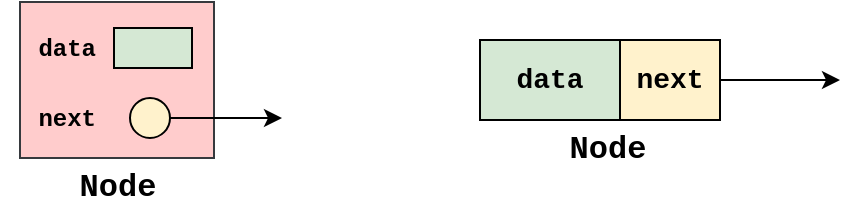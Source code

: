 <mxfile version="28.1.2">
  <diagram name="Página-1" id="jQoiph2c1nl-3ZJ2nl2n">
    <mxGraphModel dx="872" dy="537" grid="1" gridSize="10" guides="1" tooltips="1" connect="1" arrows="1" fold="1" page="1" pageScale="1" pageWidth="827" pageHeight="1169" math="0" shadow="0">
      <root>
        <mxCell id="0" />
        <mxCell id="1" parent="0" />
        <mxCell id="YgXC3Uh9Jd0HWionlt_S-6" value="" style="group" parent="1" vertex="1" connectable="0">
          <mxGeometry x="190" y="152" width="141" height="108" as="geometry" />
        </mxCell>
        <mxCell id="OkkiLNKMATkOTUkjnKhW-3" value="" style="rounded=0;whiteSpace=wrap;html=1;fillColor=#ffcccc;strokeColor=#36393D;" parent="YgXC3Uh9Jd0HWionlt_S-6" vertex="1">
          <mxGeometry x="10" width="97" height="78" as="geometry" />
        </mxCell>
        <mxCell id="_NtyxQ0_7e0Htwn68GD2-1" value="" style="rounded=0;whiteSpace=wrap;html=1;fillColor=#d5e8d4;strokeColor=#000000;" parent="YgXC3Uh9Jd0HWionlt_S-6" vertex="1">
          <mxGeometry x="57" y="13" width="39" height="20" as="geometry" />
        </mxCell>
        <mxCell id="_NtyxQ0_7e0Htwn68GD2-5" value="&lt;font size=&quot;1&quot; face=&quot;Courier New&quot;&gt;&lt;b style=&quot;font-size: 16px;&quot;&gt;Node&lt;/b&gt;&lt;/font&gt;" style="text;html=1;align=center;verticalAlign=middle;whiteSpace=wrap;rounded=0;" parent="YgXC3Uh9Jd0HWionlt_S-6" vertex="1">
          <mxGeometry x="28.5" y="78" width="60" height="30" as="geometry" />
        </mxCell>
        <mxCell id="_NtyxQ0_7e0Htwn68GD2-6" value="" style="endArrow=classic;html=1;rounded=0;exitX=1;exitY=0.5;exitDx=0;exitDy=0;" parent="YgXC3Uh9Jd0HWionlt_S-6" source="YgXC3Uh9Jd0HWionlt_S-1" edge="1">
          <mxGeometry width="50" height="50" relative="1" as="geometry">
            <mxPoint x="100" y="57.5" as="sourcePoint" />
            <mxPoint x="141" y="58" as="targetPoint" />
          </mxGeometry>
        </mxCell>
        <mxCell id="YgXC3Uh9Jd0HWionlt_S-1" value="" style="ellipse;whiteSpace=wrap;html=1;aspect=fixed;fillColor=#fff2cc;strokeColor=#000000;" parent="YgXC3Uh9Jd0HWionlt_S-6" vertex="1">
          <mxGeometry x="65" y="48" width="20" height="20" as="geometry" />
        </mxCell>
        <mxCell id="YgXC3Uh9Jd0HWionlt_S-2" value="&lt;font face=&quot;Courier New&quot;&gt;&lt;b style=&quot;&quot;&gt;data&lt;/b&gt;&lt;/font&gt;" style="text;html=1;align=right;verticalAlign=middle;whiteSpace=wrap;rounded=0;" parent="YgXC3Uh9Jd0HWionlt_S-6" vertex="1">
          <mxGeometry y="13" width="50" height="20" as="geometry" />
        </mxCell>
        <mxCell id="YgXC3Uh9Jd0HWionlt_S-3" value="&lt;font face=&quot;Courier New&quot;&gt;&lt;b style=&quot;&quot;&gt;next&lt;/b&gt;&lt;/font&gt;" style="text;html=1;align=right;verticalAlign=middle;whiteSpace=wrap;rounded=0;" parent="YgXC3Uh9Jd0HWionlt_S-6" vertex="1">
          <mxGeometry x="10" y="48" width="40" height="20" as="geometry" />
        </mxCell>
        <mxCell id="q2p2l04jLQFCcFe1fas7-1" value="&lt;font style=&quot;font-size: 14px;&quot; face=&quot;Courier New&quot;&gt;&lt;b&gt;data&lt;/b&gt;&lt;/font&gt;" style="rounded=0;whiteSpace=wrap;html=1;fillColor=#d5e8d4;strokeColor=#000000;" vertex="1" parent="1">
          <mxGeometry x="430" y="171" width="70" height="40" as="geometry" />
        </mxCell>
        <mxCell id="q2p2l04jLQFCcFe1fas7-2" value="&lt;font style=&quot;font-size: 14px;&quot; face=&quot;Courier New&quot;&gt;&lt;b&gt;next&lt;/b&gt;&lt;/font&gt;" style="rounded=0;whiteSpace=wrap;html=1;fillColor=#fff2cc;strokeColor=#000000;" vertex="1" parent="1">
          <mxGeometry x="500" y="171" width="50" height="40" as="geometry" />
        </mxCell>
        <mxCell id="q2p2l04jLQFCcFe1fas7-3" value="&lt;font size=&quot;1&quot; face=&quot;Courier New&quot;&gt;&lt;b style=&quot;font-size: 16px;&quot;&gt;Node&lt;/b&gt;&lt;/font&gt;" style="text;html=1;align=center;verticalAlign=middle;whiteSpace=wrap;rounded=0;" vertex="1" parent="1">
          <mxGeometry x="464" y="211" width="60" height="30" as="geometry" />
        </mxCell>
        <mxCell id="q2p2l04jLQFCcFe1fas7-4" value="" style="endArrow=classic;html=1;rounded=0;exitX=1;exitY=0.5;exitDx=0;exitDy=0;" edge="1" parent="1" source="q2p2l04jLQFCcFe1fas7-2">
          <mxGeometry width="50" height="50" relative="1" as="geometry">
            <mxPoint x="660" y="311" as="sourcePoint" />
            <mxPoint x="610" y="191" as="targetPoint" />
          </mxGeometry>
        </mxCell>
      </root>
    </mxGraphModel>
  </diagram>
</mxfile>
